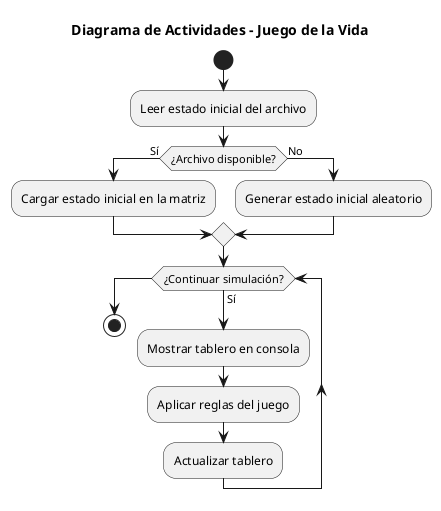 @startuml

title Diagrama de Actividades - Juego de la Vida

start

:Leer estado inicial del archivo;
if (¿Archivo disponible?) then (Sí)
    :Cargar estado inicial en la matriz;
else (No)
    :Generar estado inicial aleatorio;
endif

while (¿Continuar simulación?) is (Sí)
    :Mostrar tablero en consola;
    :Aplicar reglas del juego;
    :Actualizar tablero;
endwhile

stop

@enduml
